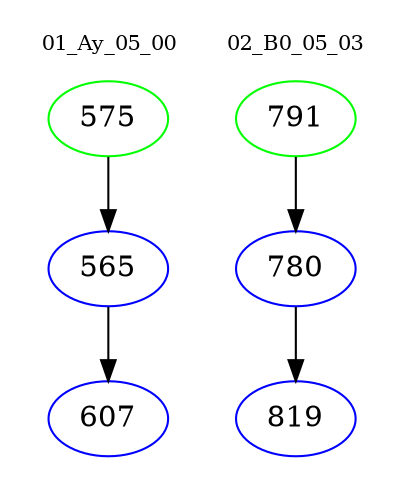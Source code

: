 digraph{
subgraph cluster_0 {
color = white
label = "01_Ay_05_00";
fontsize=10;
T0_575 [label="575", color="green"]
T0_575 -> T0_565 [color="black"]
T0_565 [label="565", color="blue"]
T0_565 -> T0_607 [color="black"]
T0_607 [label="607", color="blue"]
}
subgraph cluster_1 {
color = white
label = "02_B0_05_03";
fontsize=10;
T1_791 [label="791", color="green"]
T1_791 -> T1_780 [color="black"]
T1_780 [label="780", color="blue"]
T1_780 -> T1_819 [color="black"]
T1_819 [label="819", color="blue"]
}
}
